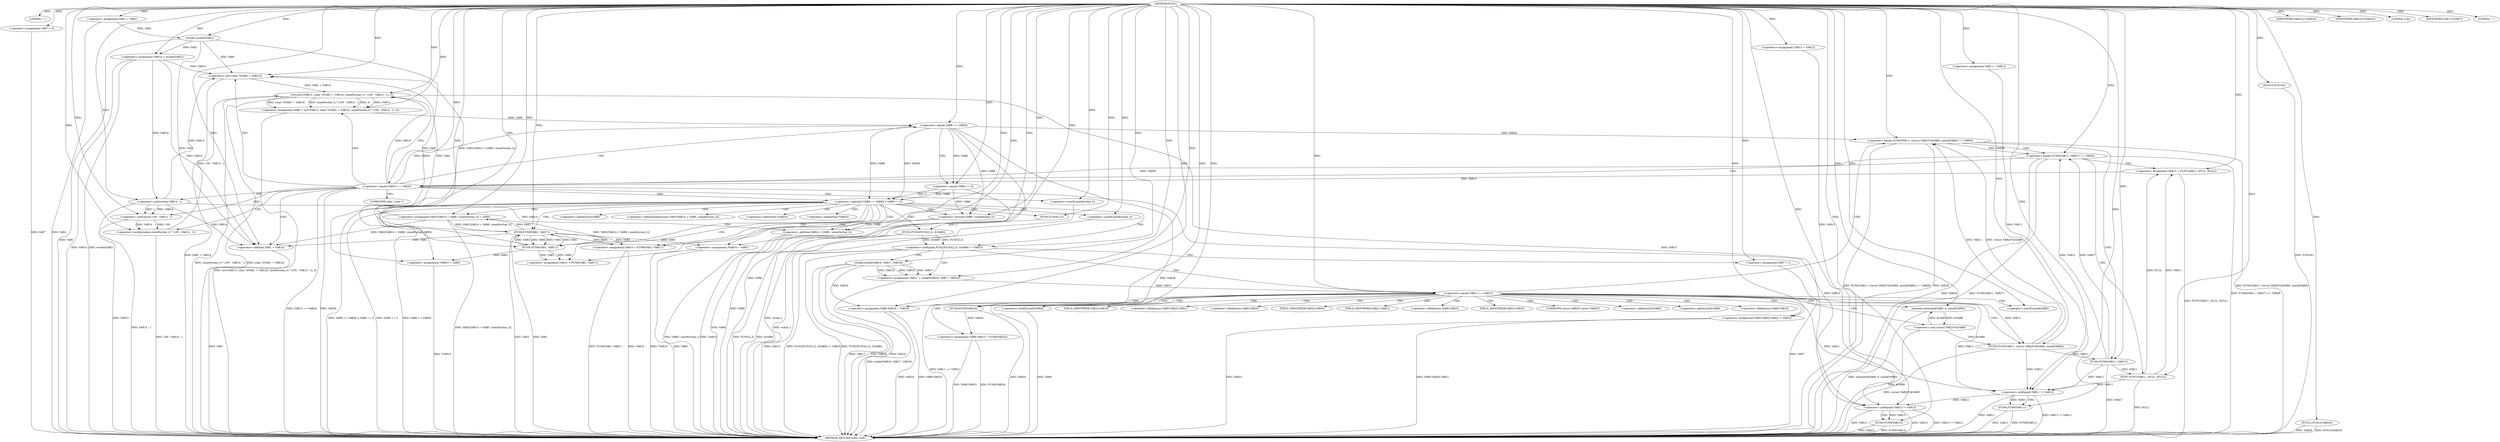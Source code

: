 digraph FUN1 {  
"1000100" [label = "(METHOD,FUN1)" ]
"1000303" [label = "(METHOD_RETURN,static void)" ]
"1000103" [label = "(LITERAL,\"\",)" ]
"1000104" [label = "(<operator>.assignment,VAR1 = VAR2)" ]
"1000112" [label = "(<operator>.assignment,VAR7 = 0)" ]
"1000119" [label = "(<operator>.assignment,VAR11 = VAR12)" ]
"1000123" [label = "(<operator>.assignment,VAR13 = VAR12)" ]
"1000127" [label = "(<operator>.assignment,VAR14 = wcslen(VAR1))" ]
"1000129" [label = "(wcslen,wcslen(VAR1))" ]
"1000134" [label = "(<operator>.notEquals,FUN2(FUN3(2,2), &VAR6) != VAR15)" ]
"1000135" [label = "(FUN2,FUN2(FUN3(2,2), &VAR6))" ]
"1000136" [label = "(FUN3,FUN3(2,2))" ]
"1000144" [label = "(<operator>.assignment,VAR7 = 1)" ]
"1000147" [label = "(<operator>.assignment,VAR11 = socket(VAR16, VAR17, VAR18))" ]
"1000149" [label = "(socket,socket(VAR16, VAR17, VAR18))" ]
"1000154" [label = "(<operator>.equals,VAR11 == VAR12)" ]
"1000159" [label = "(memset,memset(&VAR9, 0, sizeof(VAR9)))" ]
"1000163" [label = "(<operator>.sizeOf,sizeof(VAR9))" ]
"1000165" [label = "(<operator>.assignment,VAR9.VAR19 = VAR16)" ]
"1000170" [label = "(<operator>.assignment,VAR9.VAR20.VAR21 = VAR22)" ]
"1000177" [label = "(<operator>.assignment,VAR9.VAR23 = FUN4(VAR24))" ]
"1000181" [label = "(FUN4,FUN4(VAR24))" ]
"1000184" [label = "(<operator>.equals,FUN5(VAR11, (struct VAR25*)&VAR9, sizeof(VAR9)) == VAR26)" ]
"1000185" [label = "(FUN5,FUN5(VAR11, (struct VAR25*)&VAR9, sizeof(VAR9)))" ]
"1000187" [label = "(<operator>.cast,(struct VAR25*)&VAR9)" ]
"1000191" [label = "(<operator>.sizeOf,sizeof(VAR9))" ]
"1000197" [label = "(<operator>.equals,FUN6(VAR11, VAR27) == VAR26)" ]
"1000198" [label = "(FUN6,FUN6(VAR11, VAR27))" ]
"1000204" [label = "(<operator>.assignment,VAR13 = FUN7(VAR11, NULL, NULL))" ]
"1000206" [label = "(FUN7,FUN7(VAR11, NULL, NULL))" ]
"1000211" [label = "(<operator>.equals,VAR13 == VAR26)" ]
"1000216" [label = "(<operator>.assignment,VAR8 = recv(VAR13, (char *)(VAR1 + VAR14), sizeof(wchar_t) * (100 - VAR14 - 1), 0))" ]
"1000218" [label = "(recv,recv(VAR13, (char *)(VAR1 + VAR14), sizeof(wchar_t) * (100 - VAR14 - 1), 0))" ]
"1000220" [label = "(<operator>.cast,(char *)(VAR1 + VAR14))" ]
"1000222" [label = "(<operator>.addition,VAR1 + VAR14)" ]
"1000225" [label = "(<operator>.multiplication,sizeof(wchar_t) * (100 - VAR14 - 1))" ]
"1000226" [label = "(<operator>.sizeOf,sizeof(wchar_t))" ]
"1000228" [label = "(<operator>.subtraction,100 - VAR14 - 1)" ]
"1000230" [label = "(<operator>.subtraction,VAR14 - 1)" ]
"1000235" [label = "(<operator>.logicalOr,VAR8 == VAR26 || VAR8 == 0)" ]
"1000236" [label = "(<operator>.equals,VAR8 == VAR26)" ]
"1000239" [label = "(<operator>.equals,VAR8 == 0)" ]
"1000244" [label = "(<operator>.assignment,VAR1[VAR14 + VAR8 / sizeof(wchar_t)] = VAR3)" ]
"1000247" [label = "(<operator>.addition,VAR14 + VAR8 / sizeof(wchar_t))" ]
"1000249" [label = "(<operator>.division,VAR8 / sizeof(wchar_t))" ]
"1000251" [label = "(<operator>.sizeOf,sizeof(wchar_t))" ]
"1000254" [label = "(<operator>.assignment,VAR10 = FUN8(VAR1, VAR3''))" ]
"1000256" [label = "(FUN8,FUN8(VAR1, VAR3''))" ]
"1000260" [label = "(IDENTIFIER,VAR10,if (VAR10))" ]
"1000262" [label = "(<operator>.assignment,*VAR10 = VAR3)" ]
"1000266" [label = "(<operator>.assignment,VAR10 = FUN8(VAR1, VAR3''))" ]
"1000268" [label = "(FUN8,FUN8(VAR1, VAR3''))" ]
"1000272" [label = "(IDENTIFIER,VAR10,if (VAR10))" ]
"1000274" [label = "(<operator>.assignment,*VAR10 = VAR3)" ]
"1000278" [label = "(LITERAL,0,do)" ]
"1000280" [label = "(<operator>.notEquals,VAR11 != VAR12)" ]
"1000284" [label = "(FUN9,FUN9(VAR11))" ]
"1000287" [label = "(<operator>.notEquals,VAR13 != VAR12)" ]
"1000291" [label = "(FUN9,FUN9(VAR13))" ]
"1000294" [label = "(IDENTIFIER,VAR7,if (VAR7))" ]
"1000296" [label = "(FUN10,FUN10())" ]
"1000300" [label = "(LITERAL,\"\",)" ]
"1000301" [label = "(FUN12,FUN12(VAR29))" ]
"1000139" [label = "(<operator>.addressOf,&VAR6)" ]
"1000160" [label = "(<operator>.addressOf,&VAR9)" ]
"1000166" [label = "(<operator>.fieldAccess,VAR9.VAR19)" ]
"1000168" [label = "(FIELD_IDENTIFIER,VAR19,VAR19)" ]
"1000171" [label = "(<operator>.fieldAccess,VAR9.VAR20.VAR21)" ]
"1000172" [label = "(<operator>.fieldAccess,VAR9.VAR20)" ]
"1000174" [label = "(FIELD_IDENTIFIER,VAR20,VAR20)" ]
"1000175" [label = "(FIELD_IDENTIFIER,VAR21,VAR21)" ]
"1000178" [label = "(<operator>.fieldAccess,VAR9.VAR23)" ]
"1000180" [label = "(FIELD_IDENTIFIER,VAR23,VAR23)" ]
"1000188" [label = "(UNKNOWN,struct VAR25*,struct VAR25*)" ]
"1000189" [label = "(<operator>.addressOf,&VAR9)" ]
"1000221" [label = "(UNKNOWN,char *,char *)" ]
"1000245" [label = "(<operator>.indirectIndexAccess,VAR1[VAR14 + VAR8 / sizeof(wchar_t)])" ]
"1000263" [label = "(<operator>.indirection,*VAR10)" ]
"1000275" [label = "(<operator>.indirection,*VAR10)" ]
  "1000184" -> "1000303"  [ label = "DDG: FUN5(VAR11, (struct VAR25*)&VAR9, sizeof(VAR9))"] 
  "1000197" -> "1000303"  [ label = "DDG: FUN6(VAR11, VAR27) == VAR26"] 
  "1000181" -> "1000303"  [ label = "DDG: VAR24"] 
  "1000177" -> "1000303"  [ label = "DDG: VAR9.VAR23"] 
  "1000247" -> "1000303"  [ label = "DDG: VAR14"] 
  "1000159" -> "1000303"  [ label = "DDG: memset(&VAR9, 0, sizeof(VAR9))"] 
  "1000129" -> "1000303"  [ label = "DDG: VAR1"] 
  "1000291" -> "1000303"  [ label = "DDG: FUN9(VAR13)"] 
  "1000185" -> "1000303"  [ label = "DDG: (struct VAR25*)&VAR9"] 
  "1000218" -> "1000303"  [ label = "DDG: sizeof(wchar_t) * (100 - VAR14 - 1)"] 
  "1000197" -> "1000303"  [ label = "DDG: VAR26"] 
  "1000226" -> "1000303"  [ label = "DDG: wchar_t"] 
  "1000291" -> "1000303"  [ label = "DDG: VAR13"] 
  "1000222" -> "1000303"  [ label = "DDG: VAR1"] 
  "1000236" -> "1000303"  [ label = "DDG: VAR8"] 
  "1000206" -> "1000303"  [ label = "DDG: NULL"] 
  "1000284" -> "1000303"  [ label = "DDG: VAR11"] 
  "1000284" -> "1000303"  [ label = "DDG: FUN9(VAR11)"] 
  "1000235" -> "1000303"  [ label = "DDG: VAR8 == VAR26"] 
  "1000149" -> "1000303"  [ label = "DDG: VAR17"] 
  "1000235" -> "1000303"  [ label = "DDG: VAR8 == 0"] 
  "1000274" -> "1000303"  [ label = "DDG: *VAR10"] 
  "1000165" -> "1000303"  [ label = "DDG: VAR16"] 
  "1000235" -> "1000303"  [ label = "DDG: VAR8 == VAR26 || VAR8 == 0"] 
  "1000280" -> "1000303"  [ label = "DDG: VAR11 != VAR12"] 
  "1000198" -> "1000303"  [ label = "DDG: VAR27"] 
  "1000296" -> "1000303"  [ label = "DDG: FUN10()"] 
  "1000287" -> "1000303"  [ label = "DDG: VAR13 != VAR12"] 
  "1000239" -> "1000303"  [ label = "DDG: VAR8"] 
  "1000236" -> "1000303"  [ label = "DDG: VAR26"] 
  "1000225" -> "1000303"  [ label = "DDG: 100 - VAR14 - 1"] 
  "1000187" -> "1000303"  [ label = "DDG: &VAR9"] 
  "1000204" -> "1000303"  [ label = "DDG: FUN7(VAR11, NULL, NULL)"] 
  "1000134" -> "1000303"  [ label = "DDG: VAR15"] 
  "1000135" -> "1000303"  [ label = "DDG: &VAR6"] 
  "1000184" -> "1000303"  [ label = "DDG: FUN5(VAR11, (struct VAR25*)&VAR9, sizeof(VAR9)) == VAR26"] 
  "1000149" -> "1000303"  [ label = "DDG: VAR18"] 
  "1000268" -> "1000303"  [ label = "DDG: VAR1"] 
  "1000165" -> "1000303"  [ label = "DDG: VAR9.VAR19"] 
  "1000266" -> "1000303"  [ label = "DDG: FUN8(VAR1, VAR3'')"] 
  "1000251" -> "1000303"  [ label = "DDG: wchar_t"] 
  "1000127" -> "1000303"  [ label = "DDG: wcslen(VAR1)"] 
  "1000287" -> "1000303"  [ label = "DDG: VAR12"] 
  "1000266" -> "1000303"  [ label = "DDG: VAR10"] 
  "1000134" -> "1000303"  [ label = "DDG: FUN2(FUN3(2,2), &VAR6) != VAR15"] 
  "1000177" -> "1000303"  [ label = "DDG: FUN4(VAR24)"] 
  "1000301" -> "1000303"  [ label = "DDG: FUN12(VAR29)"] 
  "1000216" -> "1000303"  [ label = "DDG: recv(VAR13, (char *)(VAR1 + VAR14), sizeof(wchar_t) * (100 - VAR14 - 1), 0)"] 
  "1000262" -> "1000303"  [ label = "DDG: *VAR10"] 
  "1000220" -> "1000303"  [ label = "DDG: VAR1 + VAR14"] 
  "1000147" -> "1000303"  [ label = "DDG: socket(VAR16, VAR17, VAR18)"] 
  "1000170" -> "1000303"  [ label = "DDG: VAR22"] 
  "1000301" -> "1000303"  [ label = "DDG: VAR29"] 
  "1000230" -> "1000303"  [ label = "DDG: VAR14"] 
  "1000154" -> "1000303"  [ label = "DDG: VAR11 == VAR12"] 
  "1000211" -> "1000303"  [ label = "DDG: VAR26"] 
  "1000134" -> "1000303"  [ label = "DDG: FUN2(FUN3(2,2), &VAR6)"] 
  "1000184" -> "1000303"  [ label = "DDG: VAR26"] 
  "1000112" -> "1000303"  [ label = "DDG: VAR7"] 
  "1000211" -> "1000303"  [ label = "DDG: VAR13 == VAR26"] 
  "1000280" -> "1000303"  [ label = "DDG: VAR11"] 
  "1000228" -> "1000303"  [ label = "DDG: VAR14 - 1"] 
  "1000135" -> "1000303"  [ label = "DDG: FUN3(2,2)"] 
  "1000274" -> "1000303"  [ label = "DDG: VAR3"] 
  "1000144" -> "1000303"  [ label = "DDG: VAR7"] 
  "1000287" -> "1000303"  [ label = "DDG: VAR13"] 
  "1000218" -> "1000303"  [ label = "DDG: (char *)(VAR1 + VAR14)"] 
  "1000170" -> "1000303"  [ label = "DDG: VAR9.VAR20.VAR21"] 
  "1000268" -> "1000303"  [ label = "DDG: VAR3"] 
  "1000149" -> "1000303"  [ label = "DDG: VAR16"] 
  "1000127" -> "1000303"  [ label = "DDG: VAR14"] 
  "1000249" -> "1000303"  [ label = "DDG: VAR8"] 
  "1000244" -> "1000303"  [ label = "DDG: VAR1[VAR14 + VAR8 / sizeof(wchar_t)]"] 
  "1000191" -> "1000303"  [ label = "DDG: VAR9"] 
  "1000104" -> "1000303"  [ label = "DDG: VAR2"] 
  "1000247" -> "1000303"  [ label = "DDG: VAR8 / sizeof(wchar_t)"] 
  "1000197" -> "1000303"  [ label = "DDG: FUN6(VAR11, VAR27)"] 
  "1000100" -> "1000103"  [ label = "DDG: "] 
  "1000100" -> "1000104"  [ label = "DDG: "] 
  "1000100" -> "1000112"  [ label = "DDG: "] 
  "1000100" -> "1000119"  [ label = "DDG: "] 
  "1000100" -> "1000123"  [ label = "DDG: "] 
  "1000129" -> "1000127"  [ label = "DDG: VAR1"] 
  "1000100" -> "1000127"  [ label = "DDG: "] 
  "1000104" -> "1000129"  [ label = "DDG: VAR1"] 
  "1000100" -> "1000129"  [ label = "DDG: "] 
  "1000135" -> "1000134"  [ label = "DDG: FUN3(2,2)"] 
  "1000135" -> "1000134"  [ label = "DDG: &VAR6"] 
  "1000136" -> "1000135"  [ label = "DDG: 2"] 
  "1000100" -> "1000136"  [ label = "DDG: "] 
  "1000100" -> "1000134"  [ label = "DDG: "] 
  "1000100" -> "1000144"  [ label = "DDG: "] 
  "1000149" -> "1000147"  [ label = "DDG: VAR16"] 
  "1000149" -> "1000147"  [ label = "DDG: VAR17"] 
  "1000149" -> "1000147"  [ label = "DDG: VAR18"] 
  "1000100" -> "1000147"  [ label = "DDG: "] 
  "1000100" -> "1000149"  [ label = "DDG: "] 
  "1000147" -> "1000154"  [ label = "DDG: VAR11"] 
  "1000100" -> "1000154"  [ label = "DDG: "] 
  "1000187" -> "1000159"  [ label = "DDG: &VAR9"] 
  "1000100" -> "1000159"  [ label = "DDG: "] 
  "1000100" -> "1000163"  [ label = "DDG: "] 
  "1000149" -> "1000165"  [ label = "DDG: VAR16"] 
  "1000100" -> "1000165"  [ label = "DDG: "] 
  "1000100" -> "1000170"  [ label = "DDG: "] 
  "1000181" -> "1000177"  [ label = "DDG: VAR24"] 
  "1000100" -> "1000181"  [ label = "DDG: "] 
  "1000185" -> "1000184"  [ label = "DDG: VAR11"] 
  "1000185" -> "1000184"  [ label = "DDG: (struct VAR25*)&VAR9"] 
  "1000154" -> "1000185"  [ label = "DDG: VAR11"] 
  "1000100" -> "1000185"  [ label = "DDG: "] 
  "1000187" -> "1000185"  [ label = "DDG: &VAR9"] 
  "1000159" -> "1000187"  [ label = "DDG: &VAR9"] 
  "1000100" -> "1000191"  [ label = "DDG: "] 
  "1000236" -> "1000184"  [ label = "DDG: VAR26"] 
  "1000100" -> "1000184"  [ label = "DDG: "] 
  "1000198" -> "1000197"  [ label = "DDG: VAR11"] 
  "1000198" -> "1000197"  [ label = "DDG: VAR27"] 
  "1000185" -> "1000198"  [ label = "DDG: VAR11"] 
  "1000100" -> "1000198"  [ label = "DDG: "] 
  "1000184" -> "1000197"  [ label = "DDG: VAR26"] 
  "1000100" -> "1000197"  [ label = "DDG: "] 
  "1000206" -> "1000204"  [ label = "DDG: VAR11"] 
  "1000206" -> "1000204"  [ label = "DDG: NULL"] 
  "1000100" -> "1000204"  [ label = "DDG: "] 
  "1000198" -> "1000206"  [ label = "DDG: VAR11"] 
  "1000100" -> "1000206"  [ label = "DDG: "] 
  "1000204" -> "1000211"  [ label = "DDG: VAR13"] 
  "1000100" -> "1000211"  [ label = "DDG: "] 
  "1000197" -> "1000211"  [ label = "DDG: VAR26"] 
  "1000218" -> "1000216"  [ label = "DDG: VAR13"] 
  "1000218" -> "1000216"  [ label = "DDG: (char *)(VAR1 + VAR14)"] 
  "1000218" -> "1000216"  [ label = "DDG: sizeof(wchar_t) * (100 - VAR14 - 1)"] 
  "1000218" -> "1000216"  [ label = "DDG: 0"] 
  "1000100" -> "1000216"  [ label = "DDG: "] 
  "1000211" -> "1000218"  [ label = "DDG: VAR13"] 
  "1000100" -> "1000218"  [ label = "DDG: "] 
  "1000220" -> "1000218"  [ label = "DDG: VAR1 + VAR14"] 
  "1000129" -> "1000220"  [ label = "DDG: VAR1"] 
  "1000268" -> "1000220"  [ label = "DDG: VAR1"] 
  "1000244" -> "1000220"  [ label = "DDG: VAR1[VAR14 + VAR8 / sizeof(wchar_t)]"] 
  "1000100" -> "1000220"  [ label = "DDG: "] 
  "1000127" -> "1000220"  [ label = "DDG: VAR14"] 
  "1000230" -> "1000220"  [ label = "DDG: VAR14"] 
  "1000129" -> "1000222"  [ label = "DDG: VAR1"] 
  "1000268" -> "1000222"  [ label = "DDG: VAR1"] 
  "1000244" -> "1000222"  [ label = "DDG: VAR1[VAR14 + VAR8 / sizeof(wchar_t)]"] 
  "1000100" -> "1000222"  [ label = "DDG: "] 
  "1000127" -> "1000222"  [ label = "DDG: VAR14"] 
  "1000230" -> "1000222"  [ label = "DDG: VAR14"] 
  "1000225" -> "1000218"  [ label = "DDG: 100 - VAR14 - 1"] 
  "1000100" -> "1000225"  [ label = "DDG: "] 
  "1000100" -> "1000226"  [ label = "DDG: "] 
  "1000228" -> "1000225"  [ label = "DDG: 100"] 
  "1000228" -> "1000225"  [ label = "DDG: VAR14 - 1"] 
  "1000100" -> "1000228"  [ label = "DDG: "] 
  "1000230" -> "1000228"  [ label = "DDG: VAR14"] 
  "1000230" -> "1000228"  [ label = "DDG: 1"] 
  "1000100" -> "1000230"  [ label = "DDG: "] 
  "1000127" -> "1000230"  [ label = "DDG: VAR14"] 
  "1000236" -> "1000235"  [ label = "DDG: VAR8"] 
  "1000236" -> "1000235"  [ label = "DDG: VAR26"] 
  "1000216" -> "1000236"  [ label = "DDG: VAR8"] 
  "1000100" -> "1000236"  [ label = "DDG: "] 
  "1000211" -> "1000236"  [ label = "DDG: VAR26"] 
  "1000239" -> "1000235"  [ label = "DDG: VAR8"] 
  "1000239" -> "1000235"  [ label = "DDG: 0"] 
  "1000236" -> "1000239"  [ label = "DDG: VAR8"] 
  "1000100" -> "1000239"  [ label = "DDG: "] 
  "1000268" -> "1000244"  [ label = "DDG: VAR3"] 
  "1000100" -> "1000244"  [ label = "DDG: "] 
  "1000230" -> "1000247"  [ label = "DDG: VAR14"] 
  "1000100" -> "1000247"  [ label = "DDG: "] 
  "1000249" -> "1000247"  [ label = "DDG: VAR8"] 
  "1000236" -> "1000249"  [ label = "DDG: VAR8"] 
  "1000239" -> "1000249"  [ label = "DDG: VAR8"] 
  "1000100" -> "1000249"  [ label = "DDG: "] 
  "1000100" -> "1000251"  [ label = "DDG: "] 
  "1000256" -> "1000254"  [ label = "DDG: VAR1"] 
  "1000256" -> "1000254"  [ label = "DDG: VAR3"] 
  "1000100" -> "1000254"  [ label = "DDG: "] 
  "1000244" -> "1000256"  [ label = "DDG: VAR1[VAR14 + VAR8 / sizeof(wchar_t)]"] 
  "1000100" -> "1000256"  [ label = "DDG: "] 
  "1000129" -> "1000256"  [ label = "DDG: VAR1"] 
  "1000268" -> "1000256"  [ label = "DDG: VAR1"] 
  "1000268" -> "1000256"  [ label = "DDG: VAR3"] 
  "1000100" -> "1000260"  [ label = "DDG: "] 
  "1000256" -> "1000262"  [ label = "DDG: VAR3"] 
  "1000100" -> "1000262"  [ label = "DDG: "] 
  "1000268" -> "1000266"  [ label = "DDG: VAR1"] 
  "1000268" -> "1000266"  [ label = "DDG: VAR3"] 
  "1000100" -> "1000266"  [ label = "DDG: "] 
  "1000256" -> "1000268"  [ label = "DDG: VAR1"] 
  "1000244" -> "1000268"  [ label = "DDG: VAR1[VAR14 + VAR8 / sizeof(wchar_t)]"] 
  "1000100" -> "1000268"  [ label = "DDG: "] 
  "1000256" -> "1000268"  [ label = "DDG: VAR3"] 
  "1000100" -> "1000272"  [ label = "DDG: "] 
  "1000268" -> "1000274"  [ label = "DDG: VAR3"] 
  "1000100" -> "1000274"  [ label = "DDG: "] 
  "1000100" -> "1000278"  [ label = "DDG: "] 
  "1000185" -> "1000280"  [ label = "DDG: VAR11"] 
  "1000154" -> "1000280"  [ label = "DDG: VAR11"] 
  "1000206" -> "1000280"  [ label = "DDG: VAR11"] 
  "1000198" -> "1000280"  [ label = "DDG: VAR11"] 
  "1000119" -> "1000280"  [ label = "DDG: VAR11"] 
  "1000100" -> "1000280"  [ label = "DDG: "] 
  "1000154" -> "1000280"  [ label = "DDG: VAR12"] 
  "1000280" -> "1000284"  [ label = "DDG: VAR11"] 
  "1000100" -> "1000284"  [ label = "DDG: "] 
  "1000218" -> "1000287"  [ label = "DDG: VAR13"] 
  "1000211" -> "1000287"  [ label = "DDG: VAR13"] 
  "1000123" -> "1000287"  [ label = "DDG: VAR13"] 
  "1000100" -> "1000287"  [ label = "DDG: "] 
  "1000280" -> "1000287"  [ label = "DDG: VAR12"] 
  "1000287" -> "1000291"  [ label = "DDG: VAR13"] 
  "1000100" -> "1000291"  [ label = "DDG: "] 
  "1000100" -> "1000294"  [ label = "DDG: "] 
  "1000100" -> "1000296"  [ label = "DDG: "] 
  "1000100" -> "1000300"  [ label = "DDG: "] 
  "1000100" -> "1000301"  [ label = "DDG: "] 
  "1000134" -> "1000144"  [ label = "CDG: "] 
  "1000134" -> "1000149"  [ label = "CDG: "] 
  "1000134" -> "1000154"  [ label = "CDG: "] 
  "1000134" -> "1000147"  [ label = "CDG: "] 
  "1000154" -> "1000174"  [ label = "CDG: "] 
  "1000154" -> "1000191"  [ label = "CDG: "] 
  "1000154" -> "1000166"  [ label = "CDG: "] 
  "1000154" -> "1000180"  [ label = "CDG: "] 
  "1000154" -> "1000165"  [ label = "CDG: "] 
  "1000154" -> "1000188"  [ label = "CDG: "] 
  "1000154" -> "1000175"  [ label = "CDG: "] 
  "1000154" -> "1000160"  [ label = "CDG: "] 
  "1000154" -> "1000187"  [ label = "CDG: "] 
  "1000154" -> "1000185"  [ label = "CDG: "] 
  "1000154" -> "1000172"  [ label = "CDG: "] 
  "1000154" -> "1000189"  [ label = "CDG: "] 
  "1000154" -> "1000163"  [ label = "CDG: "] 
  "1000154" -> "1000168"  [ label = "CDG: "] 
  "1000154" -> "1000178"  [ label = "CDG: "] 
  "1000154" -> "1000159"  [ label = "CDG: "] 
  "1000154" -> "1000170"  [ label = "CDG: "] 
  "1000154" -> "1000171"  [ label = "CDG: "] 
  "1000154" -> "1000184"  [ label = "CDG: "] 
  "1000154" -> "1000177"  [ label = "CDG: "] 
  "1000154" -> "1000181"  [ label = "CDG: "] 
  "1000184" -> "1000197"  [ label = "CDG: "] 
  "1000184" -> "1000198"  [ label = "CDG: "] 
  "1000197" -> "1000211"  [ label = "CDG: "] 
  "1000197" -> "1000204"  [ label = "CDG: "] 
  "1000197" -> "1000206"  [ label = "CDG: "] 
  "1000211" -> "1000221"  [ label = "CDG: "] 
  "1000211" -> "1000216"  [ label = "CDG: "] 
  "1000211" -> "1000236"  [ label = "CDG: "] 
  "1000211" -> "1000222"  [ label = "CDG: "] 
  "1000211" -> "1000235"  [ label = "CDG: "] 
  "1000211" -> "1000220"  [ label = "CDG: "] 
  "1000211" -> "1000226"  [ label = "CDG: "] 
  "1000211" -> "1000230"  [ label = "CDG: "] 
  "1000211" -> "1000225"  [ label = "CDG: "] 
  "1000211" -> "1000218"  [ label = "CDG: "] 
  "1000211" -> "1000228"  [ label = "CDG: "] 
  "1000235" -> "1000268"  [ label = "CDG: "] 
  "1000235" -> "1000244"  [ label = "CDG: "] 
  "1000235" -> "1000251"  [ label = "CDG: "] 
  "1000235" -> "1000254"  [ label = "CDG: "] 
  "1000235" -> "1000245"  [ label = "CDG: "] 
  "1000235" -> "1000247"  [ label = "CDG: "] 
  "1000235" -> "1000266"  [ label = "CDG: "] 
  "1000235" -> "1000249"  [ label = "CDG: "] 
  "1000235" -> "1000256"  [ label = "CDG: "] 
  "1000235" -> "1000263"  [ label = "CDG: "] 
  "1000235" -> "1000262"  [ label = "CDG: "] 
  "1000235" -> "1000274"  [ label = "CDG: "] 
  "1000235" -> "1000275"  [ label = "CDG: "] 
  "1000235" -> "1000139"  [ label = "CDG: "] 
  "1000235" -> "1000135"  [ label = "CDG: "] 
  "1000235" -> "1000136"  [ label = "CDG: "] 
  "1000235" -> "1000134"  [ label = "CDG: "] 
  "1000236" -> "1000239"  [ label = "CDG: "] 
  "1000280" -> "1000284"  [ label = "CDG: "] 
  "1000287" -> "1000291"  [ label = "CDG: "] 
}
